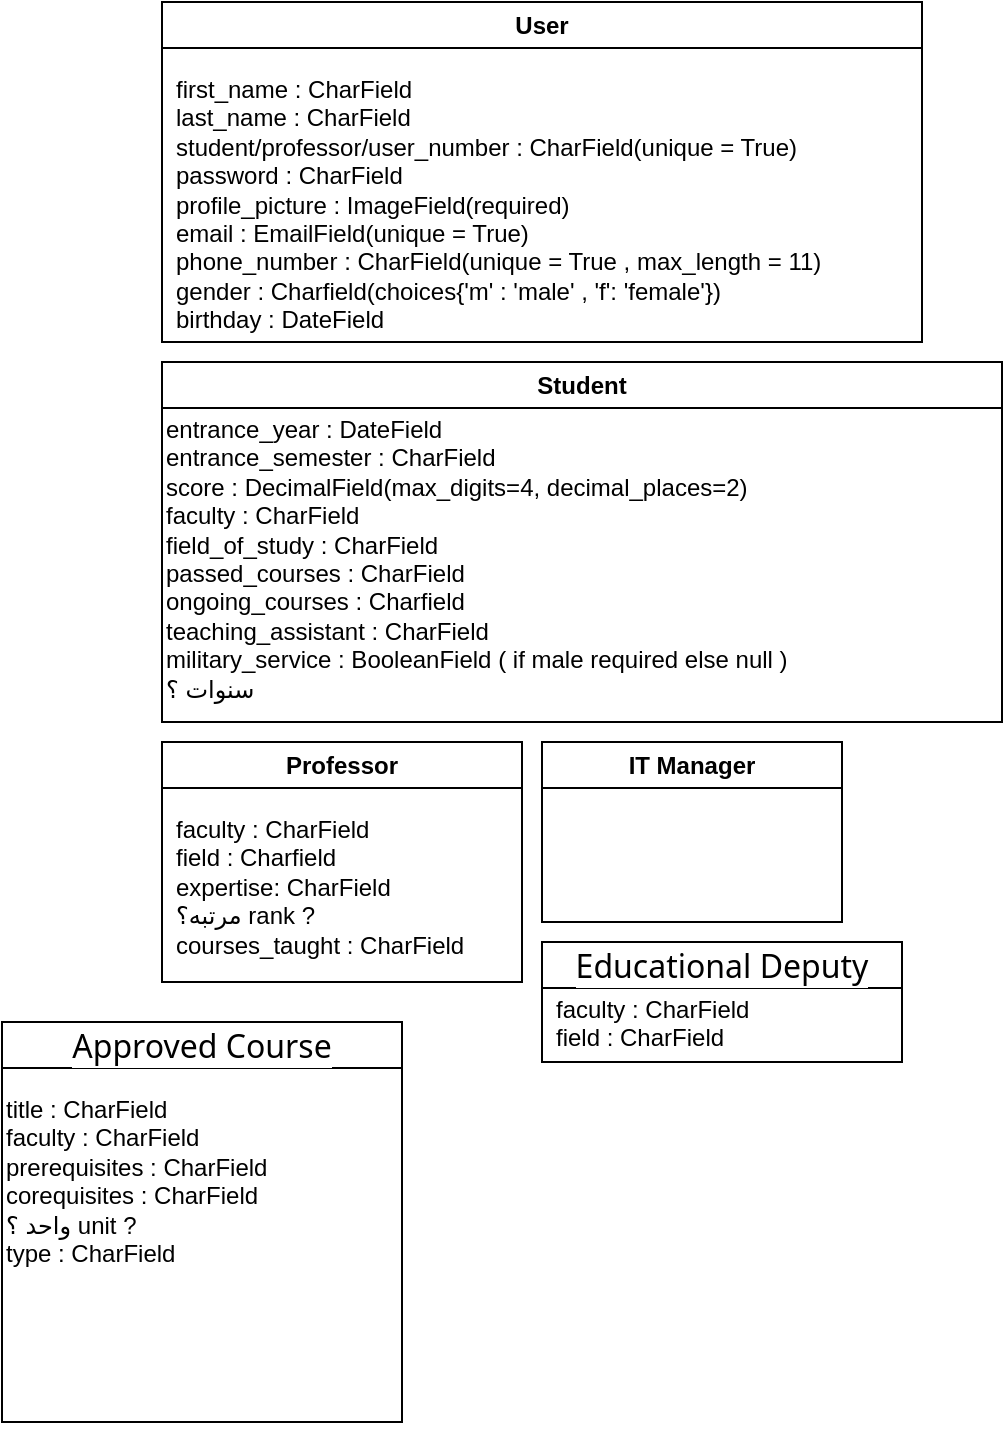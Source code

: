 <mxfile version="24.0.7" type="github">
  <diagram id="uGB7Y_JZGm6S82u2F6Zg" name="Page-1">
    <mxGraphModel dx="488" dy="-78" grid="1" gridSize="10" guides="1" tooltips="1" connect="1" arrows="1" fold="1" page="0" pageScale="1" pageWidth="827" pageHeight="1169" math="0" shadow="0">
      <root>
        <mxCell id="0" />
        <mxCell id="1" parent="0" />
        <mxCell id="2" parent="1" />
        <mxCell id="w-Rk3A1BM_LtRzrp0sd8-69" value="User" style="swimlane;whiteSpace=wrap;html=1;" vertex="1" parent="1">
          <mxGeometry x="460" y="470" width="380" height="170" as="geometry" />
        </mxCell>
        <mxCell id="w-Rk3A1BM_LtRzrp0sd8-70" value="&lt;div&gt;&lt;span style=&quot;background-color: initial;&quot;&gt;first_name : CharField&lt;/span&gt;&lt;br&gt;&lt;/div&gt;&lt;div&gt;last_name :&amp;nbsp;&lt;span style=&quot;background-color: initial;&quot;&gt;CharField&lt;/span&gt;&lt;/div&gt;&lt;div&gt;&lt;span style=&quot;background-color: initial;&quot;&gt;student/professor/user_number :&amp;nbsp;&lt;/span&gt;&lt;span style=&quot;background-color: initial;&quot;&gt;CharField(unique = True)&lt;/span&gt;&lt;/div&gt;&lt;div&gt;password : CharField&lt;span style=&quot;background-color: initial;&quot;&gt;&lt;br&gt;&lt;/span&gt;&lt;/div&gt;&lt;div&gt;profile_picture : ImageField(required)&lt;/div&gt;&lt;div&gt;email : EmailField(unique = True)&lt;/div&gt;&lt;div&gt;phone_number : CharField(unique = True , max_length = 11)&lt;/div&gt;&lt;div&gt;gender : Charfield(choices{&#39;m&#39; : &#39;male&#39; , &#39;f&#39;: &#39;female&#39;})&lt;/div&gt;&lt;div&gt;birthday : DateField&lt;/div&gt;&lt;div&gt;&lt;br&gt;&lt;/div&gt;&lt;div&gt;&lt;br&gt;&lt;/div&gt;" style="text;html=1;whiteSpace=wrap;overflow=hidden;rounded=0;" vertex="1" parent="w-Rk3A1BM_LtRzrp0sd8-69">
          <mxGeometry x="5" y="30" width="370" height="140" as="geometry" />
        </mxCell>
        <mxCell id="w-Rk3A1BM_LtRzrp0sd8-71" value="Student" style="swimlane;whiteSpace=wrap;html=1;" vertex="1" parent="1">
          <mxGeometry x="460" y="650" width="420" height="180" as="geometry" />
        </mxCell>
        <mxCell id="w-Rk3A1BM_LtRzrp0sd8-72" value="&lt;div&gt;entrance_year : DateField&lt;/div&gt;&lt;div&gt;entrance_semester : CharField&lt;/div&gt;&lt;div&gt;score : DecimalField&lt;span style=&quot;background-color: initial; white-space: pre;&quot;&gt;&lt;font face=&quot;Helvetica&quot; style=&quot;font-size: 12px;&quot;&gt;(max_digits=4, decimal_places=2)&lt;/font&gt;&lt;/span&gt;&lt;/div&gt;&lt;div&gt;&lt;span style=&quot;background-color: initial; white-space: pre;&quot;&gt;&lt;font face=&quot;Helvetica&quot; style=&quot;font-size: 12px;&quot;&gt;faculty : CharField&lt;/font&gt;&lt;/span&gt;&lt;/div&gt;&lt;div&gt;&lt;span style=&quot;background-color: initial; white-space: pre;&quot;&gt;&lt;font face=&quot;Helvetica&quot; style=&quot;font-size: 12px;&quot;&gt;field_of_study : CharField&lt;/font&gt;&lt;/span&gt;&lt;/div&gt;&lt;div&gt;&lt;span style=&quot;background-color: initial; white-space: pre;&quot;&gt;&lt;font face=&quot;Helvetica&quot; style=&quot;font-size: 12px;&quot;&gt;passed_courses : CharField&lt;/font&gt;&lt;/span&gt;&lt;/div&gt;&lt;div&gt;&lt;span style=&quot;white-space: pre;&quot;&gt;ongoing_courses : Charfield&lt;/span&gt;&lt;/div&gt;&lt;div&gt;&lt;span style=&quot;white-space: pre;&quot;&gt;teaching_assistant : CharField&lt;/span&gt;&lt;/div&gt;&lt;div&gt;&lt;span style=&quot;white-space: pre;&quot;&gt;military_service : BooleanField ( if male required else null )&lt;/span&gt;&lt;/div&gt;&lt;div&gt;&lt;span style=&quot;white-space: pre;&quot;&gt;سنوات ؟&lt;/span&gt;&lt;/div&gt;&lt;div&gt;&lt;span style=&quot;white-space: pre;&quot;&gt;&lt;br&gt;&lt;/span&gt;&lt;/div&gt;&lt;div&gt;&lt;span style=&quot;white-space: pre;&quot;&gt;&lt;br&gt;&lt;/span&gt;&lt;/div&gt;" style="text;html=1;whiteSpace=wrap;overflow=hidden;rounded=0;" vertex="1" parent="1">
          <mxGeometry x="460" y="670" width="420" height="160" as="geometry" />
        </mxCell>
        <mxCell id="w-Rk3A1BM_LtRzrp0sd8-74" value="Professor" style="swimlane;whiteSpace=wrap;html=1;" vertex="1" parent="1">
          <mxGeometry x="460" y="840" width="180" height="120" as="geometry" />
        </mxCell>
        <mxCell id="w-Rk3A1BM_LtRzrp0sd8-75" value="faculty : CharField&lt;div&gt;field : Charfield&lt;/div&gt;&lt;div&gt;expertise: CharField&lt;/div&gt;&lt;div&gt;مرتبه؟ rank ?&lt;br&gt;&lt;/div&gt;&lt;div&gt;courses_taught : CharField&lt;/div&gt;&lt;div&gt;&lt;br&gt;&lt;/div&gt;" style="text;html=1;whiteSpace=wrap;overflow=hidden;rounded=0;" vertex="1" parent="w-Rk3A1BM_LtRzrp0sd8-74">
          <mxGeometry x="5" y="30" width="165" height="90" as="geometry" />
        </mxCell>
        <mxCell id="w-Rk3A1BM_LtRzrp0sd8-76" value="IT Manager" style="swimlane;whiteSpace=wrap;html=1;" vertex="1" parent="1">
          <mxGeometry x="650" y="840" width="150" height="90" as="geometry" />
        </mxCell>
        <mxCell id="w-Rk3A1BM_LtRzrp0sd8-77" value="&lt;span style=&quot;font-family: Söhne, ui-sans-serif, system-ui, -apple-system, &amp;quot;Segoe UI&amp;quot;, Roboto, Ubuntu, Cantarell, &amp;quot;Noto Sans&amp;quot;, sans-serif, &amp;quot;Helvetica Neue&amp;quot;, Arial, &amp;quot;Apple Color Emoji&amp;quot;, &amp;quot;Segoe UI Emoji&amp;quot;, &amp;quot;Segoe UI Symbol&amp;quot;, &amp;quot;Noto Color Emoji&amp;quot;; font-size: 16px; font-weight: 400; text-align: start; white-space-collapse: preserve; background-color: rgb(255, 255, 255);&quot;&gt;Educational Deputy&lt;/span&gt;" style="swimlane;whiteSpace=wrap;html=1;" vertex="1" parent="1">
          <mxGeometry x="650" y="940" width="180" height="60" as="geometry" />
        </mxCell>
        <mxCell id="w-Rk3A1BM_LtRzrp0sd8-79" value="faculty : CharField&lt;div&gt;field : CharField&lt;/div&gt;" style="text;html=1;whiteSpace=wrap;overflow=hidden;rounded=0;" vertex="1" parent="w-Rk3A1BM_LtRzrp0sd8-77">
          <mxGeometry x="5" y="20" width="105" height="40" as="geometry" />
        </mxCell>
        <mxCell id="w-Rk3A1BM_LtRzrp0sd8-80" value="&lt;span style=&quot;font-family: Söhne, ui-sans-serif, system-ui, -apple-system, &amp;quot;Segoe UI&amp;quot;, Roboto, Ubuntu, Cantarell, &amp;quot;Noto Sans&amp;quot;, sans-serif, &amp;quot;Helvetica Neue&amp;quot;, Arial, &amp;quot;Apple Color Emoji&amp;quot;, &amp;quot;Segoe UI Emoji&amp;quot;, &amp;quot;Segoe UI Symbol&amp;quot;, &amp;quot;Noto Color Emoji&amp;quot;; font-size: 16px; font-weight: 400; text-align: start; white-space-collapse: preserve; background-color: rgb(255, 255, 255);&quot;&gt;Approved Course&lt;/span&gt;" style="swimlane;whiteSpace=wrap;html=1;" vertex="1" parent="1">
          <mxGeometry x="380" y="980" width="200" height="200" as="geometry" />
        </mxCell>
        <mxCell id="w-Rk3A1BM_LtRzrp0sd8-81" value="title : CharField&lt;div&gt;faculty : CharField&lt;/div&gt;&lt;div&gt;&lt;span style=&quot;background-color: initial;&quot;&gt;prerequisites : CharField&lt;/span&gt;&lt;/div&gt;&lt;div&gt;corequisites : CharField&lt;/div&gt;&lt;div&gt;واحد ؟ unit ?&lt;/div&gt;&lt;div&gt;type : CharField&lt;/div&gt;" style="text;html=1;whiteSpace=wrap;overflow=hidden;rounded=0;" vertex="1" parent="w-Rk3A1BM_LtRzrp0sd8-80">
          <mxGeometry y="30" width="200" height="170" as="geometry" />
        </mxCell>
      </root>
    </mxGraphModel>
  </diagram>
</mxfile>
